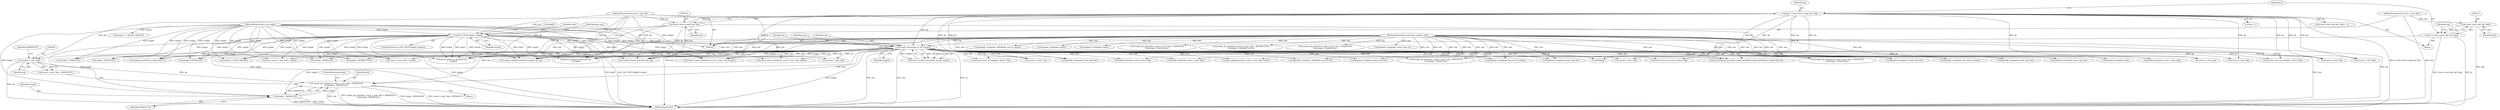 digraph "0_tcpdump_67c7126062d59729cd421bb38f9594015c9907ba@pointer" {
"1000952" [label="(Call,icmp6_opt_print(ndo, (const u_char *)dp + MPADVLEN,\n\t\t\t\t\tlength - MPADVLEN))"];
"1000171" [label="(Call,icmp6_cksum(ndo, ip, dp, length))"];
"1000106" [label="(MethodParameterIn,netdissect_options *ndo)"];
"1000124" [label="(Call,ip = (const struct ip6_hdr *)bp2)"];
"1000126" [label="(Call,(const struct ip6_hdr *)bp2)"];
"1000109" [label="(MethodParameterIn,const u_char *bp2)"];
"1000119" [label="(Call,dp = (const struct icmp6_hdr *)bp)"];
"1000121" [label="(Call,(const struct icmp6_hdr *)bp)"];
"1000107" [label="(MethodParameterIn,const u_char *bp)"];
"1000156" [label="(Call,ND_TTEST2(bp[0], length))"];
"1000108" [label="(MethodParameterIn,u_int length)"];
"1000955" [label="(Call,(const u_char *)dp)"];
"1000959" [label="(Call,length - MPADVLEN)"];
"1000780" [label="(Call,icmp6_rrenum_print(ndo, bp, ep))"];
"1000851" [label="(Call,cp = (const u_char *)dp + length)"];
"1000156" [label="(Call,ND_TTEST2(bp[0], length))"];
"1000163" [label="(Identifier,udp_sum)"];
"1000960" [label="(Identifier,length)"];
"1000384" [label="(Call,ip6addr_string(ndo, &oip->ip6_dst))"];
"1000954" [label="(Call,(const u_char *)dp + MPADVLEN)"];
"1000654" [label="(Call,ip6addr_string(ndo, &p->nd_ns_target))"];
"1000107" [label="(MethodParameterIn,const u_char *bp)"];
"1000125" [label="(Identifier,ip)"];
"1000292" [label="(Call,ip6addr_string(ndo, &oip->ip6_dst))"];
"1000717" [label="(Call,icmp6_opt_print(ndo, (const u_char *)dp + NDADVLEN,\n\t\t\t\t\tlength - NDADVLEN))"];
"1000854" [label="(Call,(const u_char *)dp)"];
"1000312" [label="(Call,ip6addr_string(ndo, &oip->ip6_src))"];
"1000882" [label="(Call,ip6addr_string(ndo, in6))"];
"1000172" [label="(Identifier,ndo)"];
"1000582" [label="(Call,(const u_char *)dp)"];
"1000587" [label="(Call,mld6_print(ndo, (const u_char *)dp))"];
"1000964" [label="(Call,rpl_print(ndo, dp, &dp->icmp6_data8[0], length-sizeof(struct icmp6_hdr)+4))"];
"1000853" [label="(Call,(const u_char *)dp + length)"];
"1000756" [label="(Call,ip6addr_string(ndo, &RDR(dp)->nd_rd_target))"];
"1000356" [label="(Call,tcpport_string(ndo, dport))"];
"1000549" [label="(Call,mld6_print(ndo, (const u_char *)dp))"];
"1000306" [label="(Call,ip6addr_string(ndo, &oip->ip6_dst))"];
"1000580" [label="(Call,mld6_print(ndo, (const u_char *)dp))"];
"1000123" [label="(Identifier,bp)"];
"1000373" [label="(Call,udpport_string(ndo, dport))"];
"1000959" [label="(Call,length - MPADVLEN)"];
"1000693" [label="(Call,ip6addr_string(ndo, &p->nd_na_target))"];
"1000961" [label="(Identifier,MPADVLEN)"];
"1000599" [label="(Call,icmp6_opt_print(ndo, (const u_char *)dp + RTSOLLEN,\n\t\t\t\t\tlength - RTSOLLEN))"];
"1000973" [label="(Call,length-sizeof(struct icmp6_hdr)+4)"];
"1000681" [label="(Call,(const struct nd_neighbor_advert *)dp)"];
"1000367" [label="(Call,ip6addr_string(ndo, &oip->ip6_dst))"];
"1000958" [label="(Identifier,MPADVLEN)"];
"1000131" [label="(Call,(const struct ip6_hdr *)(dp + 1))"];
"1000174" [label="(Identifier,dp)"];
"1000350" [label="(Call,ip6addr_string(ndo, &oip->ip6_dst))"];
"1000731" [label="(Call,RDR(dp))"];
"1000126" [label="(Call,(const struct ip6_hdr *)bp2)"];
"1000551" [label="(Call,(const u_char *)dp)"];
"1000566" [label="(Call,(const u_char *)dp)"];
"1000797" [label="(Call,mldv2_report_print(ndo, (const u_char *) dp, length))"];
"1000160" [label="(Identifier,length)"];
"1000119" [label="(Call,dp = (const struct icmp6_hdr *)bp)"];
"1000324" [label="(Call,get_upperlayer(ndo, (const u_char *)oip, &prot))"];
"1000157" [label="(Call,bp[0])"];
"1000589" [label="(Call,(const u_char *)dp)"];
"1000739" [label="(Call,ip6addr_string(ndo, &RDR(dp)->nd_rd_dst))"];
"1000128" [label="(Identifier,bp2)"];
"1000111" [label="(Block,)"];
"1000606" [label="(Call,length - RTSOLLEN)"];
"1000619" [label="(Call,(const struct nd_router_advert *)dp)"];
"1000130" [label="(Identifier,oip)"];
"1000957" [label="(Identifier,dp)"];
"1000169" [label="(Call,sum = icmp6_cksum(ndo, ip, dp, length))"];
"1000642" [label="(Call,(const struct nd_neighbor_solicit *)dp)"];
"1000891" [label="(Block,)"];
"1000109" [label="(MethodParameterIn,const u_char *bp2)"];
"1000445" [label="(Call,ip6addr_string(ndo, &oip->ip6_dst))"];
"1000545" [label="(Call,length == MLD_MINLEN)"];
"1000564" [label="(Call,mldv2_query_print(ndo, (const u_char *)dp, length))"];
"1000121" [label="(Call,(const struct icmp6_hdr *)bp)"];
"1000633" [label="(Call,length - RTADVLEN)"];
"1000775" [label="(Call,length - REDIRECTLEN)"];
"1000626" [label="(Call,icmp6_opt_print(ndo, (const u_char *)dp + RTADVLEN,\n\t\t\t\t\tlength - RTADVLEN))"];
"1000120" [label="(Identifier,dp)"];
"1000799" [label="(Call,(const u_char *) dp)"];
"1000665" [label="(Call,icmp6_opt_print(ndo, (const u_char *)dp + NDSOLLEN,\n\t\t\t\t\tlength - NDSOLLEN))"];
"1000124" [label="(Call,ip = (const struct ip6_hdr *)bp2)"];
"1000953" [label="(Identifier,ndo)"];
"1000197" [label="(Identifier,ndo)"];
"1000768" [label="(Call,icmp6_opt_print(ndo, (const u_char *)dp + REDIRECTLEN,\n\t\t\t\t\tlength - REDIRECTLEN))"];
"1000175" [label="(Identifier,length)"];
"1000155" [label="(ControlStructure,if (ND_TTEST2(bp[0], length)))"];
"1000108" [label="(MethodParameterIn,u_int length)"];
"1000724" [label="(Call,length - NDADVLEN)"];
"1000672" [label="(Call,length - NDSOLLEN)"];
"1000556" [label="(Call,length >= MLDV2_MINLEN)"];
"1000602" [label="(Call,(const u_char *)dp)"];
"1000962" [label="(ControlStructure,break;)"];
"1000133" [label="(Call,dp + 1)"];
"1000787" [label="(Call,icmp6_nodeinfo_print(ndo, length, bp, ep))"];
"1000173" [label="(Identifier,ip)"];
"1000952" [label="(Call,icmp6_opt_print(ndo, (const u_char *)dp + MPADVLEN,\n\t\t\t\t\tlength - MPADVLEN))"];
"1001016" [label="(MethodReturn,RET)"];
"1000993" [label="(Call,print_unknown_data(ndo, bp,\"\n\t\", length))"];
"1000106" [label="(MethodParameterIn,netdissect_options *ndo)"];
"1000171" [label="(Call,icmp6_cksum(ndo, ip, dp, length))"];
"1000955" [label="(Call,(const u_char *)dp)"];
"1000405" [label="(Call,print_unknown_data(ndo, bp,\"\n\t\",length))"];
"1000952" -> "1000891"  [label="AST: "];
"1000952" -> "1000959"  [label="CFG: "];
"1000953" -> "1000952"  [label="AST: "];
"1000954" -> "1000952"  [label="AST: "];
"1000959" -> "1000952"  [label="AST: "];
"1000962" -> "1000952"  [label="CFG: "];
"1000952" -> "1001016"  [label="DDG: ndo"];
"1000952" -> "1001016"  [label="DDG: icmp6_opt_print(ndo, (const u_char *)dp + MPADVLEN,\n\t\t\t\t\tlength - MPADVLEN)"];
"1000952" -> "1001016"  [label="DDG: length - MPADVLEN"];
"1000952" -> "1001016"  [label="DDG: (const u_char *)dp + MPADVLEN"];
"1000171" -> "1000952"  [label="DDG: ndo"];
"1000106" -> "1000952"  [label="DDG: ndo"];
"1000955" -> "1000952"  [label="DDG: dp"];
"1000959" -> "1000952"  [label="DDG: length"];
"1000959" -> "1000952"  [label="DDG: MPADVLEN"];
"1000171" -> "1000169"  [label="AST: "];
"1000171" -> "1000175"  [label="CFG: "];
"1000172" -> "1000171"  [label="AST: "];
"1000173" -> "1000171"  [label="AST: "];
"1000174" -> "1000171"  [label="AST: "];
"1000175" -> "1000171"  [label="AST: "];
"1000169" -> "1000171"  [label="CFG: "];
"1000171" -> "1001016"  [label="DDG: ndo"];
"1000171" -> "1001016"  [label="DDG: ip"];
"1000171" -> "1001016"  [label="DDG: length"];
"1000171" -> "1001016"  [label="DDG: dp"];
"1000171" -> "1000169"  [label="DDG: ndo"];
"1000171" -> "1000169"  [label="DDG: ip"];
"1000171" -> "1000169"  [label="DDG: dp"];
"1000171" -> "1000169"  [label="DDG: length"];
"1000106" -> "1000171"  [label="DDG: ndo"];
"1000124" -> "1000171"  [label="DDG: ip"];
"1000119" -> "1000171"  [label="DDG: dp"];
"1000156" -> "1000171"  [label="DDG: length"];
"1000108" -> "1000171"  [label="DDG: length"];
"1000171" -> "1000292"  [label="DDG: ndo"];
"1000171" -> "1000306"  [label="DDG: ndo"];
"1000171" -> "1000324"  [label="DDG: ndo"];
"1000171" -> "1000350"  [label="DDG: ndo"];
"1000171" -> "1000367"  [label="DDG: ndo"];
"1000171" -> "1000384"  [label="DDG: ndo"];
"1000171" -> "1000405"  [label="DDG: ndo"];
"1000171" -> "1000405"  [label="DDG: length"];
"1000171" -> "1000445"  [label="DDG: ndo"];
"1000171" -> "1000545"  [label="DDG: length"];
"1000171" -> "1000549"  [label="DDG: ndo"];
"1000171" -> "1000551"  [label="DDG: dp"];
"1000171" -> "1000564"  [label="DDG: ndo"];
"1000171" -> "1000566"  [label="DDG: dp"];
"1000171" -> "1000580"  [label="DDG: ndo"];
"1000171" -> "1000582"  [label="DDG: dp"];
"1000171" -> "1000587"  [label="DDG: ndo"];
"1000171" -> "1000589"  [label="DDG: dp"];
"1000171" -> "1000599"  [label="DDG: ndo"];
"1000171" -> "1000602"  [label="DDG: dp"];
"1000171" -> "1000606"  [label="DDG: length"];
"1000171" -> "1000619"  [label="DDG: dp"];
"1000171" -> "1000626"  [label="DDG: ndo"];
"1000171" -> "1000633"  [label="DDG: length"];
"1000171" -> "1000642"  [label="DDG: dp"];
"1000171" -> "1000654"  [label="DDG: ndo"];
"1000171" -> "1000672"  [label="DDG: length"];
"1000171" -> "1000681"  [label="DDG: dp"];
"1000171" -> "1000693"  [label="DDG: ndo"];
"1000171" -> "1000724"  [label="DDG: length"];
"1000171" -> "1000731"  [label="DDG: dp"];
"1000171" -> "1000739"  [label="DDG: ndo"];
"1000171" -> "1000775"  [label="DDG: length"];
"1000171" -> "1000780"  [label="DDG: ndo"];
"1000171" -> "1000787"  [label="DDG: ndo"];
"1000171" -> "1000787"  [label="DDG: length"];
"1000171" -> "1000797"  [label="DDG: ndo"];
"1000171" -> "1000797"  [label="DDG: length"];
"1000171" -> "1000799"  [label="DDG: dp"];
"1000171" -> "1000851"  [label="DDG: length"];
"1000171" -> "1000854"  [label="DDG: dp"];
"1000171" -> "1000853"  [label="DDG: length"];
"1000171" -> "1000882"  [label="DDG: ndo"];
"1000171" -> "1000955"  [label="DDG: dp"];
"1000171" -> "1000959"  [label="DDG: length"];
"1000171" -> "1000964"  [label="DDG: ndo"];
"1000171" -> "1000964"  [label="DDG: dp"];
"1000171" -> "1000973"  [label="DDG: length"];
"1000171" -> "1000993"  [label="DDG: ndo"];
"1000171" -> "1000993"  [label="DDG: length"];
"1000106" -> "1000105"  [label="AST: "];
"1000106" -> "1001016"  [label="DDG: ndo"];
"1000106" -> "1000292"  [label="DDG: ndo"];
"1000106" -> "1000306"  [label="DDG: ndo"];
"1000106" -> "1000312"  [label="DDG: ndo"];
"1000106" -> "1000324"  [label="DDG: ndo"];
"1000106" -> "1000350"  [label="DDG: ndo"];
"1000106" -> "1000356"  [label="DDG: ndo"];
"1000106" -> "1000367"  [label="DDG: ndo"];
"1000106" -> "1000373"  [label="DDG: ndo"];
"1000106" -> "1000384"  [label="DDG: ndo"];
"1000106" -> "1000405"  [label="DDG: ndo"];
"1000106" -> "1000445"  [label="DDG: ndo"];
"1000106" -> "1000549"  [label="DDG: ndo"];
"1000106" -> "1000564"  [label="DDG: ndo"];
"1000106" -> "1000580"  [label="DDG: ndo"];
"1000106" -> "1000587"  [label="DDG: ndo"];
"1000106" -> "1000599"  [label="DDG: ndo"];
"1000106" -> "1000626"  [label="DDG: ndo"];
"1000106" -> "1000654"  [label="DDG: ndo"];
"1000106" -> "1000665"  [label="DDG: ndo"];
"1000106" -> "1000693"  [label="DDG: ndo"];
"1000106" -> "1000717"  [label="DDG: ndo"];
"1000106" -> "1000739"  [label="DDG: ndo"];
"1000106" -> "1000756"  [label="DDG: ndo"];
"1000106" -> "1000768"  [label="DDG: ndo"];
"1000106" -> "1000780"  [label="DDG: ndo"];
"1000106" -> "1000787"  [label="DDG: ndo"];
"1000106" -> "1000797"  [label="DDG: ndo"];
"1000106" -> "1000882"  [label="DDG: ndo"];
"1000106" -> "1000964"  [label="DDG: ndo"];
"1000106" -> "1000993"  [label="DDG: ndo"];
"1000124" -> "1000111"  [label="AST: "];
"1000124" -> "1000126"  [label="CFG: "];
"1000125" -> "1000124"  [label="AST: "];
"1000126" -> "1000124"  [label="AST: "];
"1000130" -> "1000124"  [label="CFG: "];
"1000124" -> "1001016"  [label="DDG: (const struct ip6_hdr *)bp2"];
"1000124" -> "1001016"  [label="DDG: ip"];
"1000126" -> "1000124"  [label="DDG: bp2"];
"1000126" -> "1000128"  [label="CFG: "];
"1000127" -> "1000126"  [label="AST: "];
"1000128" -> "1000126"  [label="AST: "];
"1000126" -> "1001016"  [label="DDG: bp2"];
"1000109" -> "1000126"  [label="DDG: bp2"];
"1000109" -> "1000105"  [label="AST: "];
"1000109" -> "1001016"  [label="DDG: bp2"];
"1000119" -> "1000111"  [label="AST: "];
"1000119" -> "1000121"  [label="CFG: "];
"1000120" -> "1000119"  [label="AST: "];
"1000121" -> "1000119"  [label="AST: "];
"1000125" -> "1000119"  [label="CFG: "];
"1000119" -> "1001016"  [label="DDG: (const struct icmp6_hdr *)bp"];
"1000121" -> "1000119"  [label="DDG: bp"];
"1000119" -> "1000131"  [label="DDG: dp"];
"1000119" -> "1000133"  [label="DDG: dp"];
"1000119" -> "1000551"  [label="DDG: dp"];
"1000119" -> "1000566"  [label="DDG: dp"];
"1000119" -> "1000582"  [label="DDG: dp"];
"1000119" -> "1000589"  [label="DDG: dp"];
"1000119" -> "1000602"  [label="DDG: dp"];
"1000119" -> "1000619"  [label="DDG: dp"];
"1000119" -> "1000642"  [label="DDG: dp"];
"1000119" -> "1000681"  [label="DDG: dp"];
"1000119" -> "1000731"  [label="DDG: dp"];
"1000119" -> "1000799"  [label="DDG: dp"];
"1000119" -> "1000854"  [label="DDG: dp"];
"1000119" -> "1000955"  [label="DDG: dp"];
"1000119" -> "1000964"  [label="DDG: dp"];
"1000121" -> "1000123"  [label="CFG: "];
"1000122" -> "1000121"  [label="AST: "];
"1000123" -> "1000121"  [label="AST: "];
"1000121" -> "1001016"  [label="DDG: bp"];
"1000107" -> "1000121"  [label="DDG: bp"];
"1000121" -> "1000156"  [label="DDG: bp"];
"1000121" -> "1000405"  [label="DDG: bp"];
"1000121" -> "1000780"  [label="DDG: bp"];
"1000121" -> "1000787"  [label="DDG: bp"];
"1000121" -> "1000993"  [label="DDG: bp"];
"1000107" -> "1000105"  [label="AST: "];
"1000107" -> "1001016"  [label="DDG: bp"];
"1000107" -> "1000156"  [label="DDG: bp"];
"1000107" -> "1000405"  [label="DDG: bp"];
"1000107" -> "1000780"  [label="DDG: bp"];
"1000107" -> "1000787"  [label="DDG: bp"];
"1000107" -> "1000993"  [label="DDG: bp"];
"1000156" -> "1000155"  [label="AST: "];
"1000156" -> "1000160"  [label="CFG: "];
"1000157" -> "1000156"  [label="AST: "];
"1000160" -> "1000156"  [label="AST: "];
"1000163" -> "1000156"  [label="CFG: "];
"1000197" -> "1000156"  [label="CFG: "];
"1000156" -> "1001016"  [label="DDG: bp[0]"];
"1000156" -> "1001016"  [label="DDG: length"];
"1000156" -> "1001016"  [label="DDG: ND_TTEST2(bp[0], length)"];
"1000108" -> "1000156"  [label="DDG: length"];
"1000156" -> "1000405"  [label="DDG: bp[0]"];
"1000156" -> "1000405"  [label="DDG: length"];
"1000156" -> "1000545"  [label="DDG: length"];
"1000156" -> "1000606"  [label="DDG: length"];
"1000156" -> "1000633"  [label="DDG: length"];
"1000156" -> "1000672"  [label="DDG: length"];
"1000156" -> "1000724"  [label="DDG: length"];
"1000156" -> "1000775"  [label="DDG: length"];
"1000156" -> "1000780"  [label="DDG: bp[0]"];
"1000156" -> "1000787"  [label="DDG: length"];
"1000156" -> "1000787"  [label="DDG: bp[0]"];
"1000156" -> "1000797"  [label="DDG: length"];
"1000156" -> "1000851"  [label="DDG: length"];
"1000156" -> "1000853"  [label="DDG: length"];
"1000156" -> "1000959"  [label="DDG: length"];
"1000156" -> "1000973"  [label="DDG: length"];
"1000156" -> "1000993"  [label="DDG: bp[0]"];
"1000156" -> "1000993"  [label="DDG: length"];
"1000108" -> "1000105"  [label="AST: "];
"1000108" -> "1001016"  [label="DDG: length"];
"1000108" -> "1000405"  [label="DDG: length"];
"1000108" -> "1000545"  [label="DDG: length"];
"1000108" -> "1000556"  [label="DDG: length"];
"1000108" -> "1000564"  [label="DDG: length"];
"1000108" -> "1000606"  [label="DDG: length"];
"1000108" -> "1000633"  [label="DDG: length"];
"1000108" -> "1000672"  [label="DDG: length"];
"1000108" -> "1000724"  [label="DDG: length"];
"1000108" -> "1000775"  [label="DDG: length"];
"1000108" -> "1000787"  [label="DDG: length"];
"1000108" -> "1000797"  [label="DDG: length"];
"1000108" -> "1000851"  [label="DDG: length"];
"1000108" -> "1000853"  [label="DDG: length"];
"1000108" -> "1000959"  [label="DDG: length"];
"1000108" -> "1000973"  [label="DDG: length"];
"1000108" -> "1000993"  [label="DDG: length"];
"1000955" -> "1000954"  [label="AST: "];
"1000955" -> "1000957"  [label="CFG: "];
"1000956" -> "1000955"  [label="AST: "];
"1000957" -> "1000955"  [label="AST: "];
"1000958" -> "1000955"  [label="CFG: "];
"1000955" -> "1001016"  [label="DDG: dp"];
"1000955" -> "1000954"  [label="DDG: dp"];
"1000959" -> "1000961"  [label="CFG: "];
"1000960" -> "1000959"  [label="AST: "];
"1000961" -> "1000959"  [label="AST: "];
"1000959" -> "1001016"  [label="DDG: MPADVLEN"];
"1000959" -> "1001016"  [label="DDG: length"];
}
